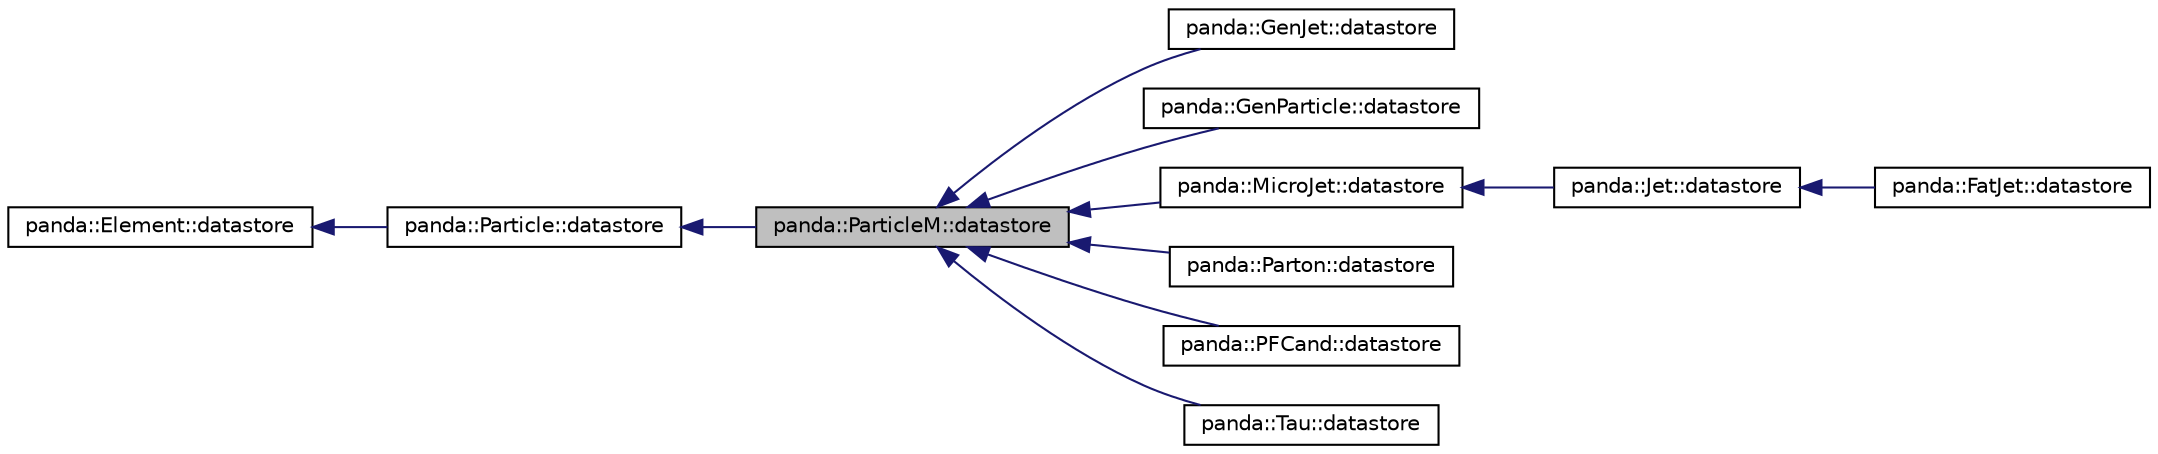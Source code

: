 digraph G
{
  edge [fontname="Helvetica",fontsize="10",labelfontname="Helvetica",labelfontsize="10"];
  node [fontname="Helvetica",fontsize="10",shape=record];
  rankdir=LR;
  Node1 [label="panda::ParticleM::datastore",height=0.2,width=0.4,color="black", fillcolor="grey75", style="filled" fontcolor="black"];
  Node2 -> Node1 [dir=back,color="midnightblue",fontsize="10",style="solid"];
  Node2 [label="panda::Particle::datastore",height=0.2,width=0.4,color="black", fillcolor="white", style="filled",URL="$structpanda_1_1Particle_1_1datastore.html"];
  Node3 -> Node2 [dir=back,color="midnightblue",fontsize="10",style="solid"];
  Node3 [label="panda::Element::datastore",height=0.2,width=0.4,color="black", fillcolor="white", style="filled",URL="$structpanda_1_1Element_1_1datastore.html"];
  Node1 -> Node4 [dir=back,color="midnightblue",fontsize="10",style="solid"];
  Node4 [label="panda::GenJet::datastore",height=0.2,width=0.4,color="black", fillcolor="white", style="filled",URL="$structpanda_1_1GenJet_1_1datastore.html"];
  Node1 -> Node5 [dir=back,color="midnightblue",fontsize="10",style="solid"];
  Node5 [label="panda::GenParticle::datastore",height=0.2,width=0.4,color="black", fillcolor="white", style="filled",URL="$structpanda_1_1GenParticle_1_1datastore.html"];
  Node1 -> Node6 [dir=back,color="midnightblue",fontsize="10",style="solid"];
  Node6 [label="panda::MicroJet::datastore",height=0.2,width=0.4,color="black", fillcolor="white", style="filled",URL="$structpanda_1_1MicroJet_1_1datastore.html"];
  Node6 -> Node7 [dir=back,color="midnightblue",fontsize="10",style="solid"];
  Node7 [label="panda::Jet::datastore",height=0.2,width=0.4,color="black", fillcolor="white", style="filled",URL="$structpanda_1_1Jet_1_1datastore.html"];
  Node7 -> Node8 [dir=back,color="midnightblue",fontsize="10",style="solid"];
  Node8 [label="panda::FatJet::datastore",height=0.2,width=0.4,color="black", fillcolor="white", style="filled",URL="$structpanda_1_1FatJet_1_1datastore.html"];
  Node1 -> Node9 [dir=back,color="midnightblue",fontsize="10",style="solid"];
  Node9 [label="panda::Parton::datastore",height=0.2,width=0.4,color="black", fillcolor="white", style="filled",URL="$structpanda_1_1Parton_1_1datastore.html"];
  Node1 -> Node10 [dir=back,color="midnightblue",fontsize="10",style="solid"];
  Node10 [label="panda::PFCand::datastore",height=0.2,width=0.4,color="black", fillcolor="white", style="filled",URL="$structpanda_1_1PFCand_1_1datastore.html"];
  Node1 -> Node11 [dir=back,color="midnightblue",fontsize="10",style="solid"];
  Node11 [label="panda::Tau::datastore",height=0.2,width=0.4,color="black", fillcolor="white", style="filled",URL="$structpanda_1_1Tau_1_1datastore.html"];
}

